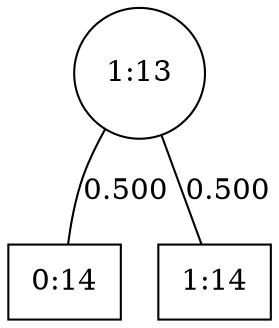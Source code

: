graph G {
splines=true;
51 [shape=circle, label="1:13"]
51--52[label = 0.500, labelangle=110];
52 [shape=box, label="0:14"]
51--53[label = 0.500, labelangle=110];
53 [shape=box, label="1:14"]
}
